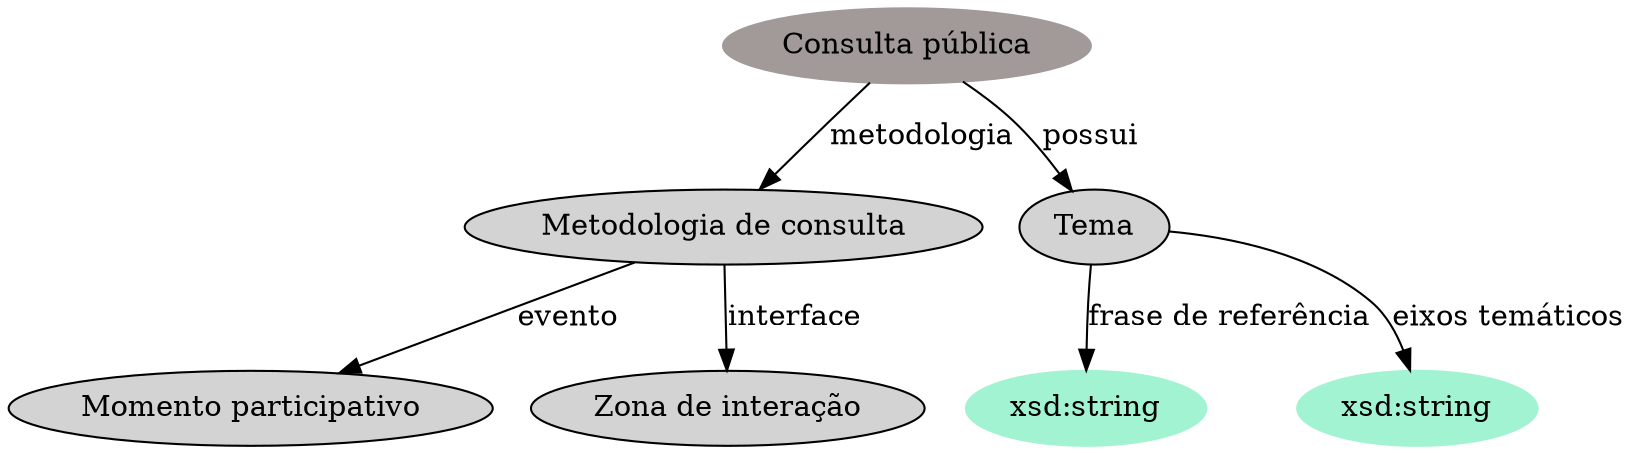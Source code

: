 digraph  {
	node [label="\N"];
	"Consulta pública"	 [color="#A29999",
		style=filled];
	"Metodologia de consulta"	 [style=filled];
	"Consulta pública" -> "Metodologia de consulta"	 [label=metodologia];
	Tema	 [style=filled];
	"Consulta pública" -> Tema	 [label=possui];
	1	 [color="#A2F3D1",
		label="xsd:string",
		style=filled];
	Tema -> 1	 [label="frase de referência"];
	2	 [color="#A2F3D1",
		label="xsd:string",
		style=filled];
	Tema -> 2	 [label="eixos temáticos"];
	"Momento participativo"	 [style=filled];
	"Metodologia de consulta" -> "Momento participativo"	 [label=evento];
	"Zona de interação"	 [style=filled];
	"Metodologia de consulta" -> "Zona de interação"	 [label=interface];
}
